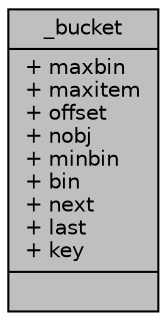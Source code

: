 digraph "_bucket"
{
  edge [fontname="Helvetica",fontsize="10",labelfontname="Helvetica",labelfontsize="10"];
  node [fontname="Helvetica",fontsize="10",shape=record];
  Node1 [label="{_bucket\n|+ maxbin\l+ maxitem\l+ offset\l+ nobj\l+ minbin\l+ bin\l+ next\l+ last\l+ key\l|}",height=0.2,width=0.4,color="black", fillcolor="grey75", style="filled" fontcolor="black"];
}
